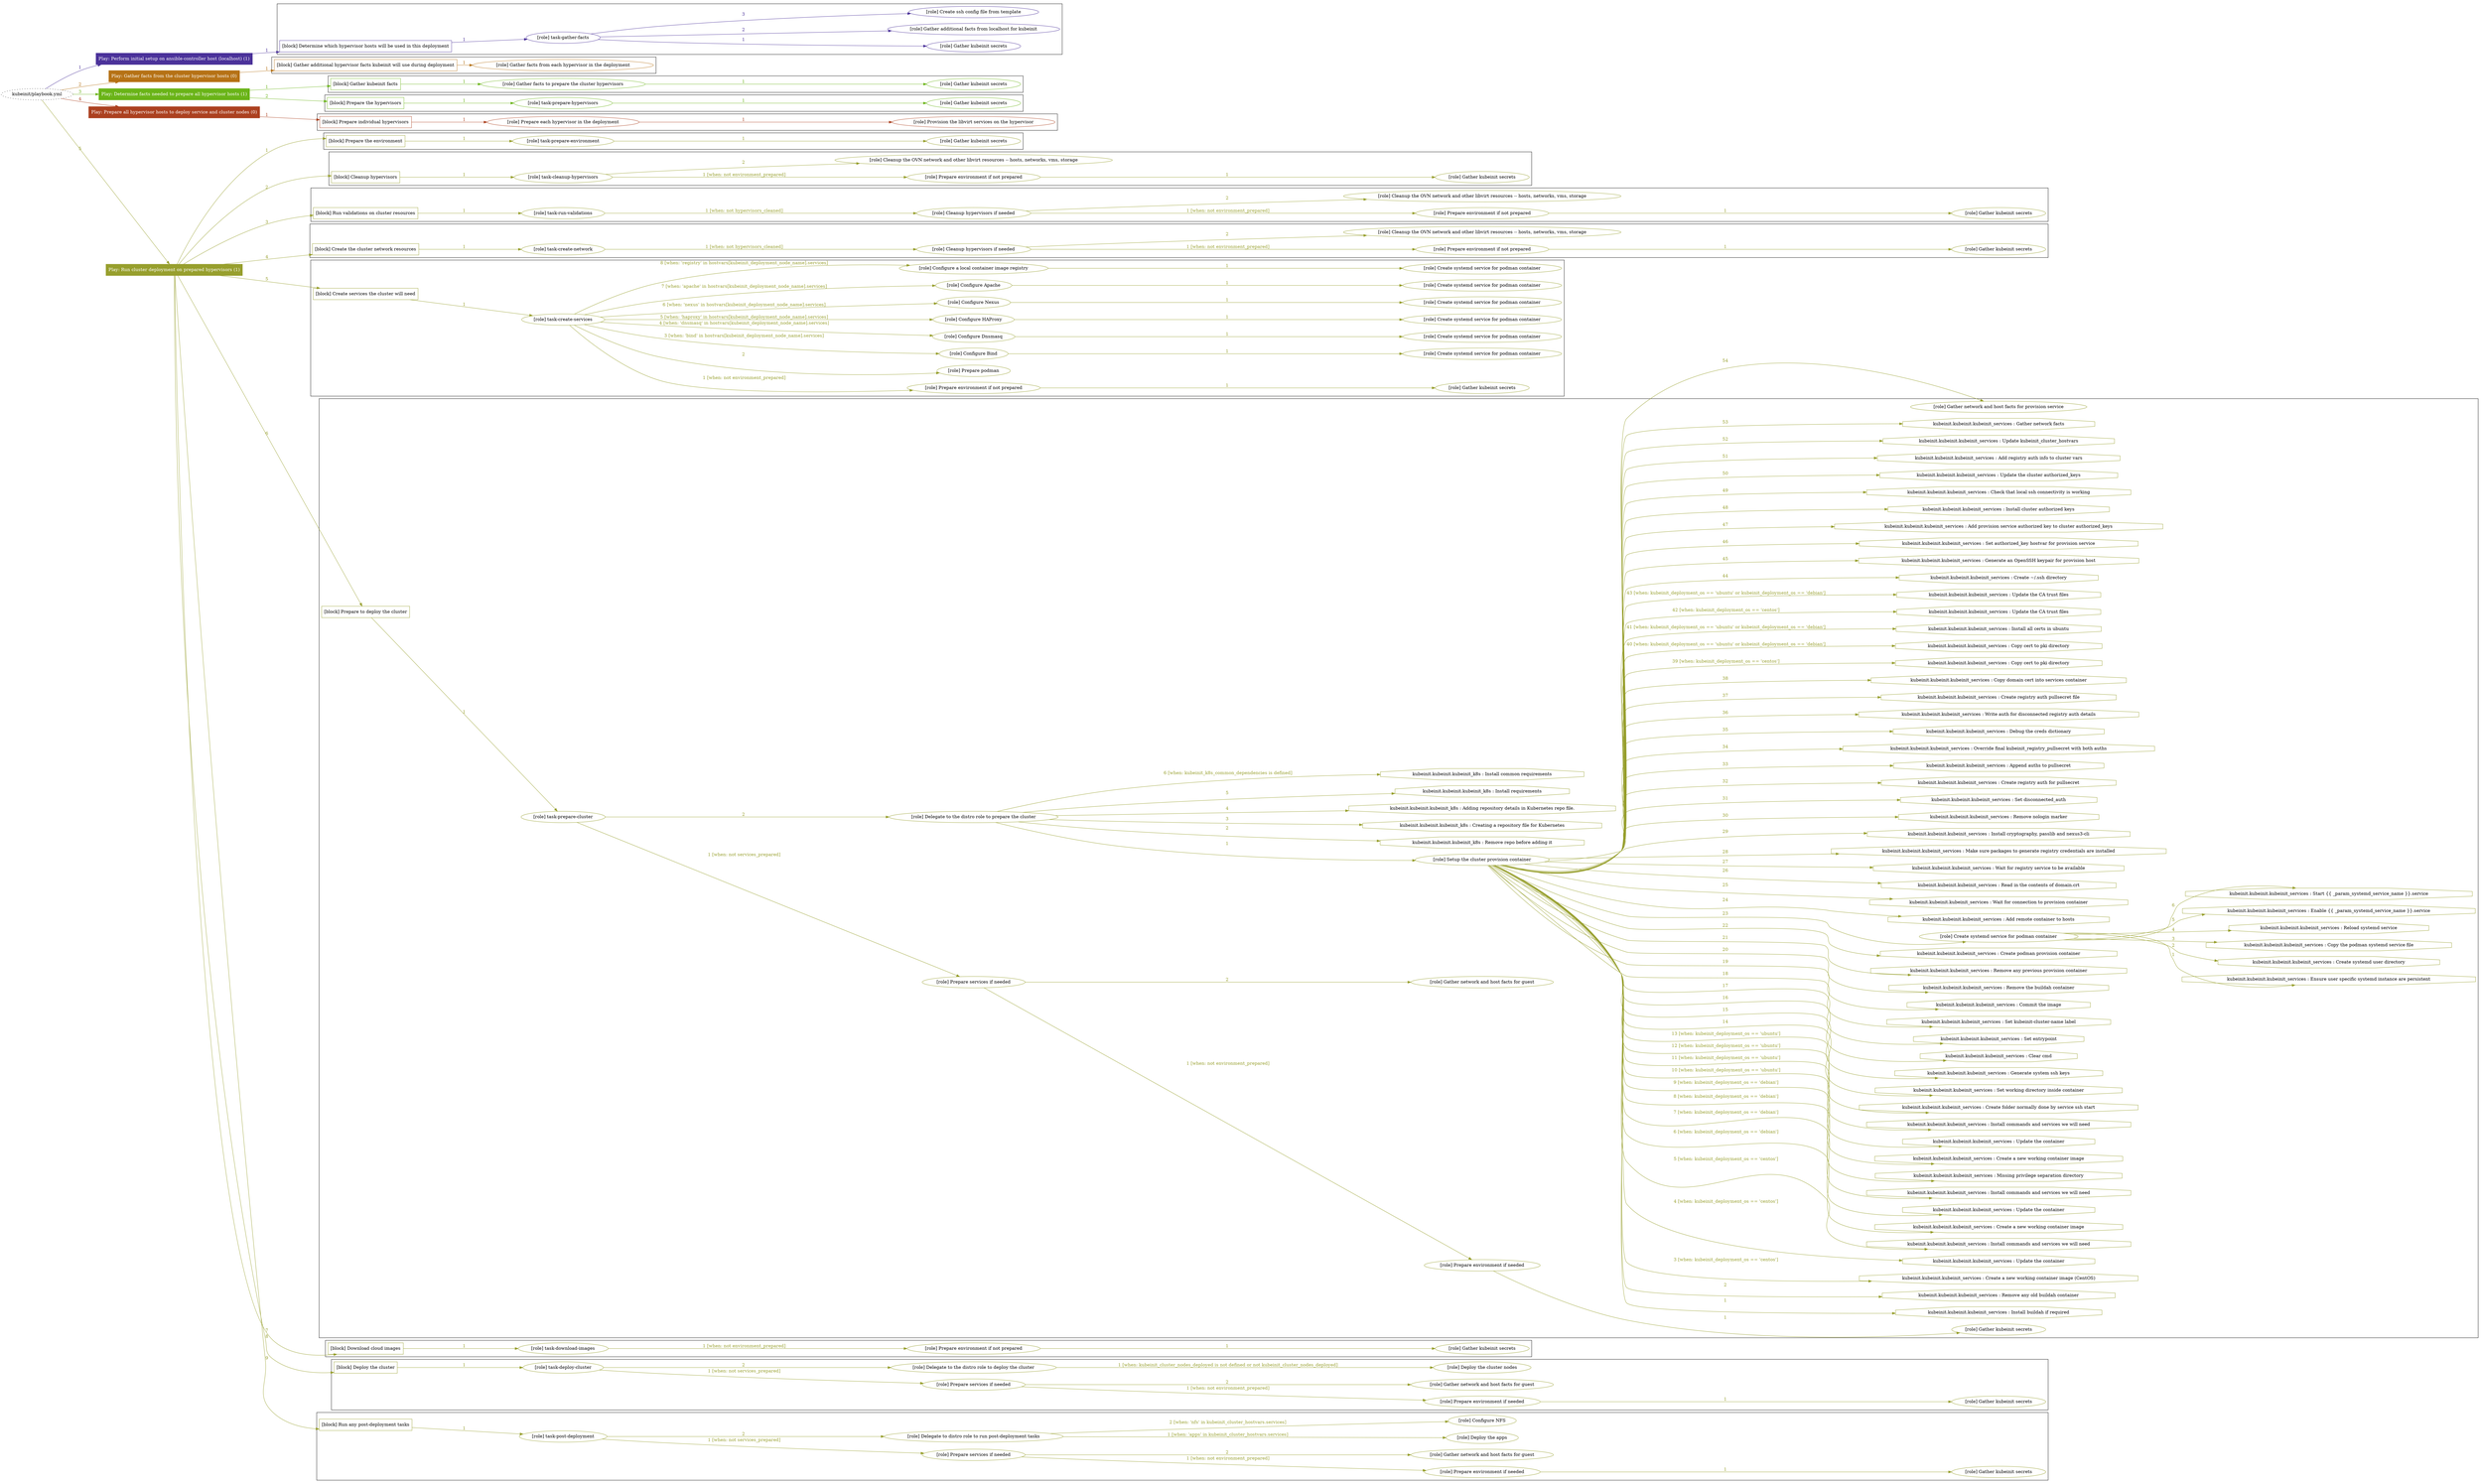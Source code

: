 digraph {
	graph [concentrate=true ordering=in rankdir=LR ratio=fill]
	edge [esep=5 sep=10]
	"kubeinit/playbook.yml" [URL="/home/runner/work/kubeinit/kubeinit/kubeinit/playbook.yml" id=playbook_12d7555c style=dotted]
	"kubeinit/playbook.yml" -> play_75ae1bf5 [label="1 " color="#4b329a" fontcolor="#4b329a" id=edge_78d19fa9 labeltooltip="1 " tooltip="1 "]
	subgraph "Play: Perform initial setup on ansible-controller host (localhost) (1)" {
		play_75ae1bf5 [label="Play: Perform initial setup on ansible-controller host (localhost) (1)" URL="/home/runner/work/kubeinit/kubeinit/kubeinit/playbook.yml" color="#4b329a" fontcolor="#ffffff" id=play_75ae1bf5 shape=box style=filled tooltip=localhost]
		play_75ae1bf5 -> block_09f41b72 [label=1 color="#4b329a" fontcolor="#4b329a" id=edge_88bdcd4b labeltooltip=1 tooltip=1]
		subgraph cluster_block_09f41b72 {
			block_09f41b72 [label="[block] Determine which hypervisor hosts will be used in this deployment" URL="/home/runner/work/kubeinit/kubeinit/kubeinit/playbook.yml" color="#4b329a" id=block_09f41b72 labeltooltip="Determine which hypervisor hosts will be used in this deployment" shape=box tooltip="Determine which hypervisor hosts will be used in this deployment"]
			block_09f41b72 -> role_278f1a3c [label="1 " color="#4b329a" fontcolor="#4b329a" id=edge_eac26f57 labeltooltip="1 " tooltip="1 "]
			subgraph "task-gather-facts" {
				role_278f1a3c [label="[role] task-gather-facts" URL="/home/runner/work/kubeinit/kubeinit/kubeinit/playbook.yml" color="#4b329a" id=role_278f1a3c tooltip="task-gather-facts"]
				role_278f1a3c -> role_44f8d1f8 [label="1 " color="#4b329a" fontcolor="#4b329a" id=edge_15acbe56 labeltooltip="1 " tooltip="1 "]
				subgraph "Gather kubeinit secrets" {
					role_44f8d1f8 [label="[role] Gather kubeinit secrets" URL="/home/runner/.ansible/collections/ansible_collections/kubeinit/kubeinit/roles/kubeinit_prepare/tasks/build_hypervisors_group.yml" color="#4b329a" id=role_44f8d1f8 tooltip="Gather kubeinit secrets"]
				}
				role_278f1a3c -> role_2ad8c437 [label="2 " color="#4b329a" fontcolor="#4b329a" id=edge_4198c8cc labeltooltip="2 " tooltip="2 "]
				subgraph "Gather additional facts from localhost for kubeinit" {
					role_2ad8c437 [label="[role] Gather additional facts from localhost for kubeinit" URL="/home/runner/.ansible/collections/ansible_collections/kubeinit/kubeinit/roles/kubeinit_prepare/tasks/build_hypervisors_group.yml" color="#4b329a" id=role_2ad8c437 tooltip="Gather additional facts from localhost for kubeinit"]
				}
				role_278f1a3c -> role_3c718412 [label="3 " color="#4b329a" fontcolor="#4b329a" id=edge_646054fe labeltooltip="3 " tooltip="3 "]
				subgraph "Create ssh config file from template" {
					role_3c718412 [label="[role] Create ssh config file from template" URL="/home/runner/.ansible/collections/ansible_collections/kubeinit/kubeinit/roles/kubeinit_prepare/tasks/build_hypervisors_group.yml" color="#4b329a" id=role_3c718412 tooltip="Create ssh config file from template"]
				}
			}
		}
	}
	"kubeinit/playbook.yml" -> play_1560a2cf [label="2 " color="#b67216" fontcolor="#b67216" id=edge_62e05f05 labeltooltip="2 " tooltip="2 "]
	subgraph "Play: Gather facts from the cluster hypervisor hosts (0)" {
		play_1560a2cf [label="Play: Gather facts from the cluster hypervisor hosts (0)" URL="/home/runner/work/kubeinit/kubeinit/kubeinit/playbook.yml" color="#b67216" fontcolor="#ffffff" id=play_1560a2cf shape=box style=filled tooltip="Play: Gather facts from the cluster hypervisor hosts (0)"]
		play_1560a2cf -> block_98ef73a5 [label=1 color="#b67216" fontcolor="#b67216" id=edge_6939dcac labeltooltip=1 tooltip=1]
		subgraph cluster_block_98ef73a5 {
			block_98ef73a5 [label="[block] Gather additional hypervisor facts kubeinit will use during deployment" URL="/home/runner/work/kubeinit/kubeinit/kubeinit/playbook.yml" color="#b67216" id=block_98ef73a5 labeltooltip="Gather additional hypervisor facts kubeinit will use during deployment" shape=box tooltip="Gather additional hypervisor facts kubeinit will use during deployment"]
			block_98ef73a5 -> role_562aedeb [label="1 " color="#b67216" fontcolor="#b67216" id=edge_0c85db8f labeltooltip="1 " tooltip="1 "]
			subgraph "Gather facts from each hypervisor in the deployment" {
				role_562aedeb [label="[role] Gather facts from each hypervisor in the deployment" URL="/home/runner/work/kubeinit/kubeinit/kubeinit/playbook.yml" color="#b67216" id=role_562aedeb tooltip="Gather facts from each hypervisor in the deployment"]
			}
		}
	}
	"kubeinit/playbook.yml" -> play_6c80c2ba [label="3 " color="#6ab418" fontcolor="#6ab418" id=edge_3ac8d6e6 labeltooltip="3 " tooltip="3 "]
	subgraph "Play: Determine facts needed to prepare all hypervisor hosts (1)" {
		play_6c80c2ba [label="Play: Determine facts needed to prepare all hypervisor hosts (1)" URL="/home/runner/work/kubeinit/kubeinit/kubeinit/playbook.yml" color="#6ab418" fontcolor="#ffffff" id=play_6c80c2ba shape=box style=filled tooltip=localhost]
		play_6c80c2ba -> block_381b762b [label=1 color="#6ab418" fontcolor="#6ab418" id=edge_99c588c2 labeltooltip=1 tooltip=1]
		subgraph cluster_block_381b762b {
			block_381b762b [label="[block] Gather kubeinit facts" URL="/home/runner/work/kubeinit/kubeinit/kubeinit/playbook.yml" color="#6ab418" id=block_381b762b labeltooltip="Gather kubeinit facts" shape=box tooltip="Gather kubeinit facts"]
			block_381b762b -> role_d07ac35c [label="1 " color="#6ab418" fontcolor="#6ab418" id=edge_b985871a labeltooltip="1 " tooltip="1 "]
			subgraph "Gather facts to prepare the cluster hypervisors" {
				role_d07ac35c [label="[role] Gather facts to prepare the cluster hypervisors" URL="/home/runner/work/kubeinit/kubeinit/kubeinit/playbook.yml" color="#6ab418" id=role_d07ac35c tooltip="Gather facts to prepare the cluster hypervisors"]
				role_d07ac35c -> role_690b2ecf [label="1 " color="#6ab418" fontcolor="#6ab418" id=edge_8555afb2 labeltooltip="1 " tooltip="1 "]
				subgraph "Gather kubeinit secrets" {
					role_690b2ecf [label="[role] Gather kubeinit secrets" URL="/home/runner/.ansible/collections/ansible_collections/kubeinit/kubeinit/roles/kubeinit_prepare/tasks/gather_kubeinit_facts.yml" color="#6ab418" id=role_690b2ecf tooltip="Gather kubeinit secrets"]
				}
			}
		}
		play_6c80c2ba -> block_fe1729bb [label=2 color="#6ab418" fontcolor="#6ab418" id=edge_e4d9d196 labeltooltip=2 tooltip=2]
		subgraph cluster_block_fe1729bb {
			block_fe1729bb [label="[block] Prepare the hypervisors" URL="/home/runner/work/kubeinit/kubeinit/kubeinit/playbook.yml" color="#6ab418" id=block_fe1729bb labeltooltip="Prepare the hypervisors" shape=box tooltip="Prepare the hypervisors"]
			block_fe1729bb -> role_26cb2d7a [label="1 " color="#6ab418" fontcolor="#6ab418" id=edge_953e98fd labeltooltip="1 " tooltip="1 "]
			subgraph "task-prepare-hypervisors" {
				role_26cb2d7a [label="[role] task-prepare-hypervisors" URL="/home/runner/work/kubeinit/kubeinit/kubeinit/playbook.yml" color="#6ab418" id=role_26cb2d7a tooltip="task-prepare-hypervisors"]
				role_26cb2d7a -> role_d8f0fb55 [label="1 " color="#6ab418" fontcolor="#6ab418" id=edge_54964f4a labeltooltip="1 " tooltip="1 "]
				subgraph "Gather kubeinit secrets" {
					role_d8f0fb55 [label="[role] Gather kubeinit secrets" URL="/home/runner/.ansible/collections/ansible_collections/kubeinit/kubeinit/roles/kubeinit_prepare/tasks/gather_kubeinit_facts.yml" color="#6ab418" id=role_d8f0fb55 tooltip="Gather kubeinit secrets"]
				}
			}
		}
	}
	"kubeinit/playbook.yml" -> play_5868ed32 [label="4 " color="#ac4120" fontcolor="#ac4120" id=edge_0930bf92 labeltooltip="4 " tooltip="4 "]
	subgraph "Play: Prepare all hypervisor hosts to deploy service and cluster nodes (0)" {
		play_5868ed32 [label="Play: Prepare all hypervisor hosts to deploy service and cluster nodes (0)" URL="/home/runner/work/kubeinit/kubeinit/kubeinit/playbook.yml" color="#ac4120" fontcolor="#ffffff" id=play_5868ed32 shape=box style=filled tooltip="Play: Prepare all hypervisor hosts to deploy service and cluster nodes (0)"]
		play_5868ed32 -> block_86418024 [label=1 color="#ac4120" fontcolor="#ac4120" id=edge_16a049ca labeltooltip=1 tooltip=1]
		subgraph cluster_block_86418024 {
			block_86418024 [label="[block] Prepare individual hypervisors" URL="/home/runner/work/kubeinit/kubeinit/kubeinit/playbook.yml" color="#ac4120" id=block_86418024 labeltooltip="Prepare individual hypervisors" shape=box tooltip="Prepare individual hypervisors"]
			block_86418024 -> role_6be4d5fc [label="1 " color="#ac4120" fontcolor="#ac4120" id=edge_ace5c650 labeltooltip="1 " tooltip="1 "]
			subgraph "Prepare each hypervisor in the deployment" {
				role_6be4d5fc [label="[role] Prepare each hypervisor in the deployment" URL="/home/runner/work/kubeinit/kubeinit/kubeinit/playbook.yml" color="#ac4120" id=role_6be4d5fc tooltip="Prepare each hypervisor in the deployment"]
				role_6be4d5fc -> role_409d7efc [label="1 " color="#ac4120" fontcolor="#ac4120" id=edge_d02f8871 labeltooltip="1 " tooltip="1 "]
				subgraph "Provision the libvirt services on the hypervisor" {
					role_409d7efc [label="[role] Provision the libvirt services on the hypervisor" URL="/home/runner/.ansible/collections/ansible_collections/kubeinit/kubeinit/roles/kubeinit_prepare/tasks/prepare_hypervisor.yml" color="#ac4120" id=role_409d7efc tooltip="Provision the libvirt services on the hypervisor"]
				}
			}
		}
	}
	"kubeinit/playbook.yml" -> play_ff0c048c [label="5 " color="#979f2d" fontcolor="#979f2d" id=edge_d2749fac labeltooltip="5 " tooltip="5 "]
	subgraph "Play: Run cluster deployment on prepared hypervisors (1)" {
		play_ff0c048c [label="Play: Run cluster deployment on prepared hypervisors (1)" URL="/home/runner/work/kubeinit/kubeinit/kubeinit/playbook.yml" color="#979f2d" fontcolor="#ffffff" id=play_ff0c048c shape=box style=filled tooltip=localhost]
		play_ff0c048c -> block_ee51ef91 [label=1 color="#979f2d" fontcolor="#979f2d" id=edge_e371a0e5 labeltooltip=1 tooltip=1]
		subgraph cluster_block_ee51ef91 {
			block_ee51ef91 [label="[block] Prepare the environment" URL="/home/runner/work/kubeinit/kubeinit/kubeinit/playbook.yml" color="#979f2d" id=block_ee51ef91 labeltooltip="Prepare the environment" shape=box tooltip="Prepare the environment"]
			block_ee51ef91 -> role_e73b029a [label="1 " color="#979f2d" fontcolor="#979f2d" id=edge_56201fab labeltooltip="1 " tooltip="1 "]
			subgraph "task-prepare-environment" {
				role_e73b029a [label="[role] task-prepare-environment" URL="/home/runner/work/kubeinit/kubeinit/kubeinit/playbook.yml" color="#979f2d" id=role_e73b029a tooltip="task-prepare-environment"]
				role_e73b029a -> role_a071f15a [label="1 " color="#979f2d" fontcolor="#979f2d" id=edge_17ef1a7e labeltooltip="1 " tooltip="1 "]
				subgraph "Gather kubeinit secrets" {
					role_a071f15a [label="[role] Gather kubeinit secrets" URL="/home/runner/.ansible/collections/ansible_collections/kubeinit/kubeinit/roles/kubeinit_prepare/tasks/gather_kubeinit_facts.yml" color="#979f2d" id=role_a071f15a tooltip="Gather kubeinit secrets"]
				}
			}
		}
		play_ff0c048c -> block_e3cb89c3 [label=2 color="#979f2d" fontcolor="#979f2d" id=edge_fe6e83e2 labeltooltip=2 tooltip=2]
		subgraph cluster_block_e3cb89c3 {
			block_e3cb89c3 [label="[block] Cleanup hypervisors" URL="/home/runner/work/kubeinit/kubeinit/kubeinit/playbook.yml" color="#979f2d" id=block_e3cb89c3 labeltooltip="Cleanup hypervisors" shape=box tooltip="Cleanup hypervisors"]
			block_e3cb89c3 -> role_e1ef6643 [label="1 " color="#979f2d" fontcolor="#979f2d" id=edge_aa89e502 labeltooltip="1 " tooltip="1 "]
			subgraph "task-cleanup-hypervisors" {
				role_e1ef6643 [label="[role] task-cleanup-hypervisors" URL="/home/runner/work/kubeinit/kubeinit/kubeinit/playbook.yml" color="#979f2d" id=role_e1ef6643 tooltip="task-cleanup-hypervisors"]
				role_e1ef6643 -> role_dca53ec3 [label="1 [when: not environment_prepared]" color="#979f2d" fontcolor="#979f2d" id=edge_8283b5ec labeltooltip="1 [when: not environment_prepared]" tooltip="1 [when: not environment_prepared]"]
				subgraph "Prepare environment if not prepared" {
					role_dca53ec3 [label="[role] Prepare environment if not prepared" URL="/home/runner/.ansible/collections/ansible_collections/kubeinit/kubeinit/roles/kubeinit_prepare/tasks/cleanup_hypervisors.yml" color="#979f2d" id=role_dca53ec3 tooltip="Prepare environment if not prepared"]
					role_dca53ec3 -> role_409fd6c5 [label="1 " color="#979f2d" fontcolor="#979f2d" id=edge_f582eeb2 labeltooltip="1 " tooltip="1 "]
					subgraph "Gather kubeinit secrets" {
						role_409fd6c5 [label="[role] Gather kubeinit secrets" URL="/home/runner/.ansible/collections/ansible_collections/kubeinit/kubeinit/roles/kubeinit_prepare/tasks/gather_kubeinit_facts.yml" color="#979f2d" id=role_409fd6c5 tooltip="Gather kubeinit secrets"]
					}
				}
				role_e1ef6643 -> role_b607de07 [label="2 " color="#979f2d" fontcolor="#979f2d" id=edge_5882e3e7 labeltooltip="2 " tooltip="2 "]
				subgraph "Cleanup the OVN network and other libvirt resources -- hosts, networks, vms, storage" {
					role_b607de07 [label="[role] Cleanup the OVN network and other libvirt resources -- hosts, networks, vms, storage" URL="/home/runner/.ansible/collections/ansible_collections/kubeinit/kubeinit/roles/kubeinit_prepare/tasks/cleanup_hypervisors.yml" color="#979f2d" id=role_b607de07 tooltip="Cleanup the OVN network and other libvirt resources -- hosts, networks, vms, storage"]
				}
			}
		}
		play_ff0c048c -> block_fe070c8a [label=3 color="#979f2d" fontcolor="#979f2d" id=edge_f2f351a6 labeltooltip=3 tooltip=3]
		subgraph cluster_block_fe070c8a {
			block_fe070c8a [label="[block] Run validations on cluster resources" URL="/home/runner/work/kubeinit/kubeinit/kubeinit/playbook.yml" color="#979f2d" id=block_fe070c8a labeltooltip="Run validations on cluster resources" shape=box tooltip="Run validations on cluster resources"]
			block_fe070c8a -> role_dbc382a0 [label="1 " color="#979f2d" fontcolor="#979f2d" id=edge_c1919506 labeltooltip="1 " tooltip="1 "]
			subgraph "task-run-validations" {
				role_dbc382a0 [label="[role] task-run-validations" URL="/home/runner/work/kubeinit/kubeinit/kubeinit/playbook.yml" color="#979f2d" id=role_dbc382a0 tooltip="task-run-validations"]
				role_dbc382a0 -> role_423f65be [label="1 [when: not hypervisors_cleaned]" color="#979f2d" fontcolor="#979f2d" id=edge_0b166981 labeltooltip="1 [when: not hypervisors_cleaned]" tooltip="1 [when: not hypervisors_cleaned]"]
				subgraph "Cleanup hypervisors if needed" {
					role_423f65be [label="[role] Cleanup hypervisors if needed" URL="/home/runner/.ansible/collections/ansible_collections/kubeinit/kubeinit/roles/kubeinit_validations/tasks/main.yml" color="#979f2d" id=role_423f65be tooltip="Cleanup hypervisors if needed"]
					role_423f65be -> role_24da1d3b [label="1 [when: not environment_prepared]" color="#979f2d" fontcolor="#979f2d" id=edge_8bccbb14 labeltooltip="1 [when: not environment_prepared]" tooltip="1 [when: not environment_prepared]"]
					subgraph "Prepare environment if not prepared" {
						role_24da1d3b [label="[role] Prepare environment if not prepared" URL="/home/runner/.ansible/collections/ansible_collections/kubeinit/kubeinit/roles/kubeinit_prepare/tasks/cleanup_hypervisors.yml" color="#979f2d" id=role_24da1d3b tooltip="Prepare environment if not prepared"]
						role_24da1d3b -> role_0073bde0 [label="1 " color="#979f2d" fontcolor="#979f2d" id=edge_e7c07ef0 labeltooltip="1 " tooltip="1 "]
						subgraph "Gather kubeinit secrets" {
							role_0073bde0 [label="[role] Gather kubeinit secrets" URL="/home/runner/.ansible/collections/ansible_collections/kubeinit/kubeinit/roles/kubeinit_prepare/tasks/gather_kubeinit_facts.yml" color="#979f2d" id=role_0073bde0 tooltip="Gather kubeinit secrets"]
						}
					}
					role_423f65be -> role_e7e41b56 [label="2 " color="#979f2d" fontcolor="#979f2d" id=edge_e7696fd8 labeltooltip="2 " tooltip="2 "]
					subgraph "Cleanup the OVN network and other libvirt resources -- hosts, networks, vms, storage" {
						role_e7e41b56 [label="[role] Cleanup the OVN network and other libvirt resources -- hosts, networks, vms, storage" URL="/home/runner/.ansible/collections/ansible_collections/kubeinit/kubeinit/roles/kubeinit_prepare/tasks/cleanup_hypervisors.yml" color="#979f2d" id=role_e7e41b56 tooltip="Cleanup the OVN network and other libvirt resources -- hosts, networks, vms, storage"]
					}
				}
			}
		}
		play_ff0c048c -> block_fa3e612b [label=4 color="#979f2d" fontcolor="#979f2d" id=edge_53e0cd6a labeltooltip=4 tooltip=4]
		subgraph cluster_block_fa3e612b {
			block_fa3e612b [label="[block] Create the cluster network resources" URL="/home/runner/work/kubeinit/kubeinit/kubeinit/playbook.yml" color="#979f2d" id=block_fa3e612b labeltooltip="Create the cluster network resources" shape=box tooltip="Create the cluster network resources"]
			block_fa3e612b -> role_3e5fceed [label="1 " color="#979f2d" fontcolor="#979f2d" id=edge_cc24c378 labeltooltip="1 " tooltip="1 "]
			subgraph "task-create-network" {
				role_3e5fceed [label="[role] task-create-network" URL="/home/runner/work/kubeinit/kubeinit/kubeinit/playbook.yml" color="#979f2d" id=role_3e5fceed tooltip="task-create-network"]
				role_3e5fceed -> role_bf9d3d61 [label="1 [when: not hypervisors_cleaned]" color="#979f2d" fontcolor="#979f2d" id=edge_0ad60960 labeltooltip="1 [when: not hypervisors_cleaned]" tooltip="1 [when: not hypervisors_cleaned]"]
				subgraph "Cleanup hypervisors if needed" {
					role_bf9d3d61 [label="[role] Cleanup hypervisors if needed" URL="/home/runner/.ansible/collections/ansible_collections/kubeinit/kubeinit/roles/kubeinit_libvirt/tasks/create_network.yml" color="#979f2d" id=role_bf9d3d61 tooltip="Cleanup hypervisors if needed"]
					role_bf9d3d61 -> role_f63bd6e7 [label="1 [when: not environment_prepared]" color="#979f2d" fontcolor="#979f2d" id=edge_6d318ee5 labeltooltip="1 [when: not environment_prepared]" tooltip="1 [when: not environment_prepared]"]
					subgraph "Prepare environment if not prepared" {
						role_f63bd6e7 [label="[role] Prepare environment if not prepared" URL="/home/runner/.ansible/collections/ansible_collections/kubeinit/kubeinit/roles/kubeinit_prepare/tasks/cleanup_hypervisors.yml" color="#979f2d" id=role_f63bd6e7 tooltip="Prepare environment if not prepared"]
						role_f63bd6e7 -> role_03221a7c [label="1 " color="#979f2d" fontcolor="#979f2d" id=edge_7847635d labeltooltip="1 " tooltip="1 "]
						subgraph "Gather kubeinit secrets" {
							role_03221a7c [label="[role] Gather kubeinit secrets" URL="/home/runner/.ansible/collections/ansible_collections/kubeinit/kubeinit/roles/kubeinit_prepare/tasks/gather_kubeinit_facts.yml" color="#979f2d" id=role_03221a7c tooltip="Gather kubeinit secrets"]
						}
					}
					role_bf9d3d61 -> role_7b0dfed2 [label="2 " color="#979f2d" fontcolor="#979f2d" id=edge_f801431c labeltooltip="2 " tooltip="2 "]
					subgraph "Cleanup the OVN network and other libvirt resources -- hosts, networks, vms, storage" {
						role_7b0dfed2 [label="[role] Cleanup the OVN network and other libvirt resources -- hosts, networks, vms, storage" URL="/home/runner/.ansible/collections/ansible_collections/kubeinit/kubeinit/roles/kubeinit_prepare/tasks/cleanup_hypervisors.yml" color="#979f2d" id=role_7b0dfed2 tooltip="Cleanup the OVN network and other libvirt resources -- hosts, networks, vms, storage"]
					}
				}
			}
		}
		play_ff0c048c -> block_360c5f9b [label=5 color="#979f2d" fontcolor="#979f2d" id=edge_5c60edcb labeltooltip=5 tooltip=5]
		subgraph cluster_block_360c5f9b {
			block_360c5f9b [label="[block] Create services the cluster will need" URL="/home/runner/work/kubeinit/kubeinit/kubeinit/playbook.yml" color="#979f2d" id=block_360c5f9b labeltooltip="Create services the cluster will need" shape=box tooltip="Create services the cluster will need"]
			block_360c5f9b -> role_f663a392 [label="1 " color="#979f2d" fontcolor="#979f2d" id=edge_673af836 labeltooltip="1 " tooltip="1 "]
			subgraph "task-create-services" {
				role_f663a392 [label="[role] task-create-services" URL="/home/runner/work/kubeinit/kubeinit/kubeinit/playbook.yml" color="#979f2d" id=role_f663a392 tooltip="task-create-services"]
				role_f663a392 -> role_a11e9079 [label="1 [when: not environment_prepared]" color="#979f2d" fontcolor="#979f2d" id=edge_6bf114d7 labeltooltip="1 [when: not environment_prepared]" tooltip="1 [when: not environment_prepared]"]
				subgraph "Prepare environment if not prepared" {
					role_a11e9079 [label="[role] Prepare environment if not prepared" URL="/home/runner/.ansible/collections/ansible_collections/kubeinit/kubeinit/roles/kubeinit_services/tasks/main.yml" color="#979f2d" id=role_a11e9079 tooltip="Prepare environment if not prepared"]
					role_a11e9079 -> role_b7d5dca5 [label="1 " color="#979f2d" fontcolor="#979f2d" id=edge_6157f6ff labeltooltip="1 " tooltip="1 "]
					subgraph "Gather kubeinit secrets" {
						role_b7d5dca5 [label="[role] Gather kubeinit secrets" URL="/home/runner/.ansible/collections/ansible_collections/kubeinit/kubeinit/roles/kubeinit_prepare/tasks/gather_kubeinit_facts.yml" color="#979f2d" id=role_b7d5dca5 tooltip="Gather kubeinit secrets"]
					}
				}
				role_f663a392 -> role_ad4a891e [label="2 " color="#979f2d" fontcolor="#979f2d" id=edge_57cd0529 labeltooltip="2 " tooltip="2 "]
				subgraph "Prepare podman" {
					role_ad4a891e [label="[role] Prepare podman" URL="/home/runner/.ansible/collections/ansible_collections/kubeinit/kubeinit/roles/kubeinit_services/tasks/00_create_service_pod.yml" color="#979f2d" id=role_ad4a891e tooltip="Prepare podman"]
				}
				role_f663a392 -> role_f146ee42 [label="3 [when: 'bind' in hostvars[kubeinit_deployment_node_name].services]" color="#979f2d" fontcolor="#979f2d" id=edge_91378a3f labeltooltip="3 [when: 'bind' in hostvars[kubeinit_deployment_node_name].services]" tooltip="3 [when: 'bind' in hostvars[kubeinit_deployment_node_name].services]"]
				subgraph "Configure Bind" {
					role_f146ee42 [label="[role] Configure Bind" URL="/home/runner/.ansible/collections/ansible_collections/kubeinit/kubeinit/roles/kubeinit_services/tasks/start_services_containers.yml" color="#979f2d" id=role_f146ee42 tooltip="Configure Bind"]
					role_f146ee42 -> role_c11cd7f8 [label="1 " color="#979f2d" fontcolor="#979f2d" id=edge_8adf1212 labeltooltip="1 " tooltip="1 "]
					subgraph "Create systemd service for podman container" {
						role_c11cd7f8 [label="[role] Create systemd service for podman container" URL="/home/runner/.ansible/collections/ansible_collections/kubeinit/kubeinit/roles/kubeinit_bind/tasks/main.yml" color="#979f2d" id=role_c11cd7f8 tooltip="Create systemd service for podman container"]
					}
				}
				role_f663a392 -> role_c329f533 [label="4 [when: 'dnsmasq' in hostvars[kubeinit_deployment_node_name].services]" color="#979f2d" fontcolor="#979f2d" id=edge_44d8e12a labeltooltip="4 [when: 'dnsmasq' in hostvars[kubeinit_deployment_node_name].services]" tooltip="4 [when: 'dnsmasq' in hostvars[kubeinit_deployment_node_name].services]"]
				subgraph "Configure Dnsmasq" {
					role_c329f533 [label="[role] Configure Dnsmasq" URL="/home/runner/.ansible/collections/ansible_collections/kubeinit/kubeinit/roles/kubeinit_services/tasks/start_services_containers.yml" color="#979f2d" id=role_c329f533 tooltip="Configure Dnsmasq"]
					role_c329f533 -> role_81b2aa36 [label="1 " color="#979f2d" fontcolor="#979f2d" id=edge_c0ccbc22 labeltooltip="1 " tooltip="1 "]
					subgraph "Create systemd service for podman container" {
						role_81b2aa36 [label="[role] Create systemd service for podman container" URL="/home/runner/.ansible/collections/ansible_collections/kubeinit/kubeinit/roles/kubeinit_dnsmasq/tasks/main.yml" color="#979f2d" id=role_81b2aa36 tooltip="Create systemd service for podman container"]
					}
				}
				role_f663a392 -> role_393f9817 [label="5 [when: 'haproxy' in hostvars[kubeinit_deployment_node_name].services]" color="#979f2d" fontcolor="#979f2d" id=edge_ef8a5c29 labeltooltip="5 [when: 'haproxy' in hostvars[kubeinit_deployment_node_name].services]" tooltip="5 [when: 'haproxy' in hostvars[kubeinit_deployment_node_name].services]"]
				subgraph "Configure HAProxy" {
					role_393f9817 [label="[role] Configure HAProxy" URL="/home/runner/.ansible/collections/ansible_collections/kubeinit/kubeinit/roles/kubeinit_services/tasks/start_services_containers.yml" color="#979f2d" id=role_393f9817 tooltip="Configure HAProxy"]
					role_393f9817 -> role_d2fa8cbf [label="1 " color="#979f2d" fontcolor="#979f2d" id=edge_7fcca311 labeltooltip="1 " tooltip="1 "]
					subgraph "Create systemd service for podman container" {
						role_d2fa8cbf [label="[role] Create systemd service for podman container" URL="/home/runner/.ansible/collections/ansible_collections/kubeinit/kubeinit/roles/kubeinit_haproxy/tasks/main.yml" color="#979f2d" id=role_d2fa8cbf tooltip="Create systemd service for podman container"]
					}
				}
				role_f663a392 -> role_37b8c322 [label="6 [when: 'nexus' in hostvars[kubeinit_deployment_node_name].services]" color="#979f2d" fontcolor="#979f2d" id=edge_dad42ee5 labeltooltip="6 [when: 'nexus' in hostvars[kubeinit_deployment_node_name].services]" tooltip="6 [when: 'nexus' in hostvars[kubeinit_deployment_node_name].services]"]
				subgraph "Configure Nexus" {
					role_37b8c322 [label="[role] Configure Nexus" URL="/home/runner/.ansible/collections/ansible_collections/kubeinit/kubeinit/roles/kubeinit_services/tasks/start_services_containers.yml" color="#979f2d" id=role_37b8c322 tooltip="Configure Nexus"]
					role_37b8c322 -> role_6cbc3476 [label="1 " color="#979f2d" fontcolor="#979f2d" id=edge_b0288b68 labeltooltip="1 " tooltip="1 "]
					subgraph "Create systemd service for podman container" {
						role_6cbc3476 [label="[role] Create systemd service for podman container" URL="/home/runner/.ansible/collections/ansible_collections/kubeinit/kubeinit/roles/kubeinit_nexus/tasks/main.yml" color="#979f2d" id=role_6cbc3476 tooltip="Create systemd service for podman container"]
					}
				}
				role_f663a392 -> role_680c8e96 [label="7 [when: 'apache' in hostvars[kubeinit_deployment_node_name].services]" color="#979f2d" fontcolor="#979f2d" id=edge_f6c6bb18 labeltooltip="7 [when: 'apache' in hostvars[kubeinit_deployment_node_name].services]" tooltip="7 [when: 'apache' in hostvars[kubeinit_deployment_node_name].services]"]
				subgraph "Configure Apache" {
					role_680c8e96 [label="[role] Configure Apache" URL="/home/runner/.ansible/collections/ansible_collections/kubeinit/kubeinit/roles/kubeinit_services/tasks/start_services_containers.yml" color="#979f2d" id=role_680c8e96 tooltip="Configure Apache"]
					role_680c8e96 -> role_29279099 [label="1 " color="#979f2d" fontcolor="#979f2d" id=edge_2dedae8b labeltooltip="1 " tooltip="1 "]
					subgraph "Create systemd service for podman container" {
						role_29279099 [label="[role] Create systemd service for podman container" URL="/home/runner/.ansible/collections/ansible_collections/kubeinit/kubeinit/roles/kubeinit_apache/tasks/main.yml" color="#979f2d" id=role_29279099 tooltip="Create systemd service for podman container"]
					}
				}
				role_f663a392 -> role_019b2d2c [label="8 [when: 'registry' in hostvars[kubeinit_deployment_node_name].services]" color="#979f2d" fontcolor="#979f2d" id=edge_5413a88d labeltooltip="8 [when: 'registry' in hostvars[kubeinit_deployment_node_name].services]" tooltip="8 [when: 'registry' in hostvars[kubeinit_deployment_node_name].services]"]
				subgraph "Configure a local container image registry" {
					role_019b2d2c [label="[role] Configure a local container image registry" URL="/home/runner/.ansible/collections/ansible_collections/kubeinit/kubeinit/roles/kubeinit_services/tasks/start_services_containers.yml" color="#979f2d" id=role_019b2d2c tooltip="Configure a local container image registry"]
					role_019b2d2c -> role_b36e0f03 [label="1 " color="#979f2d" fontcolor="#979f2d" id=edge_5be5af01 labeltooltip="1 " tooltip="1 "]
					subgraph "Create systemd service for podman container" {
						role_b36e0f03 [label="[role] Create systemd service for podman container" URL="/home/runner/.ansible/collections/ansible_collections/kubeinit/kubeinit/roles/kubeinit_registry/tasks/main.yml" color="#979f2d" id=role_b36e0f03 tooltip="Create systemd service for podman container"]
					}
				}
			}
		}
		play_ff0c048c -> block_d9820551 [label=6 color="#979f2d" fontcolor="#979f2d" id=edge_3990877e labeltooltip=6 tooltip=6]
		subgraph cluster_block_d9820551 {
			block_d9820551 [label="[block] Prepare to deploy the cluster" URL="/home/runner/work/kubeinit/kubeinit/kubeinit/playbook.yml" color="#979f2d" id=block_d9820551 labeltooltip="Prepare to deploy the cluster" shape=box tooltip="Prepare to deploy the cluster"]
			block_d9820551 -> role_d1315944 [label="1 " color="#979f2d" fontcolor="#979f2d" id=edge_3fd62462 labeltooltip="1 " tooltip="1 "]
			subgraph "task-prepare-cluster" {
				role_d1315944 [label="[role] task-prepare-cluster" URL="/home/runner/work/kubeinit/kubeinit/kubeinit/playbook.yml" color="#979f2d" id=role_d1315944 tooltip="task-prepare-cluster"]
				role_d1315944 -> role_ce751731 [label="1 [when: not services_prepared]" color="#979f2d" fontcolor="#979f2d" id=edge_15a24107 labeltooltip="1 [when: not services_prepared]" tooltip="1 [when: not services_prepared]"]
				subgraph "Prepare services if needed" {
					role_ce751731 [label="[role] Prepare services if needed" URL="/home/runner/.ansible/collections/ansible_collections/kubeinit/kubeinit/roles/kubeinit_prepare/tasks/prepare_cluster.yml" color="#979f2d" id=role_ce751731 tooltip="Prepare services if needed"]
					role_ce751731 -> role_af1ac289 [label="1 [when: not environment_prepared]" color="#979f2d" fontcolor="#979f2d" id=edge_7c40cf1a labeltooltip="1 [when: not environment_prepared]" tooltip="1 [when: not environment_prepared]"]
					subgraph "Prepare environment if needed" {
						role_af1ac289 [label="[role] Prepare environment if needed" URL="/home/runner/.ansible/collections/ansible_collections/kubeinit/kubeinit/roles/kubeinit_services/tasks/prepare_services.yml" color="#979f2d" id=role_af1ac289 tooltip="Prepare environment if needed"]
						role_af1ac289 -> role_90d8886f [label="1 " color="#979f2d" fontcolor="#979f2d" id=edge_27bd437a labeltooltip="1 " tooltip="1 "]
						subgraph "Gather kubeinit secrets" {
							role_90d8886f [label="[role] Gather kubeinit secrets" URL="/home/runner/.ansible/collections/ansible_collections/kubeinit/kubeinit/roles/kubeinit_prepare/tasks/gather_kubeinit_facts.yml" color="#979f2d" id=role_90d8886f tooltip="Gather kubeinit secrets"]
						}
					}
					role_ce751731 -> role_c5cc4060 [label="2 " color="#979f2d" fontcolor="#979f2d" id=edge_ee0b92f9 labeltooltip="2 " tooltip="2 "]
					subgraph "Gather network and host facts for guest" {
						role_c5cc4060 [label="[role] Gather network and host facts for guest" URL="/home/runner/.ansible/collections/ansible_collections/kubeinit/kubeinit/roles/kubeinit_services/tasks/prepare_services.yml" color="#979f2d" id=role_c5cc4060 tooltip="Gather network and host facts for guest"]
					}
				}
				role_d1315944 -> role_d447b4be [label="2 " color="#979f2d" fontcolor="#979f2d" id=edge_0c56654d labeltooltip="2 " tooltip="2 "]
				subgraph "Delegate to the distro role to prepare the cluster" {
					role_d447b4be [label="[role] Delegate to the distro role to prepare the cluster" URL="/home/runner/.ansible/collections/ansible_collections/kubeinit/kubeinit/roles/kubeinit_prepare/tasks/prepare_cluster.yml" color="#979f2d" id=role_d447b4be tooltip="Delegate to the distro role to prepare the cluster"]
					role_d447b4be -> role_346a277f [label="1 " color="#979f2d" fontcolor="#979f2d" id=edge_2030d191 labeltooltip="1 " tooltip="1 "]
					subgraph "Setup the cluster provision container" {
						role_346a277f [label="[role] Setup the cluster provision container" URL="/home/runner/.ansible/collections/ansible_collections/kubeinit/kubeinit/roles/kubeinit_k8s/tasks/prepare_cluster.yml" color="#979f2d" id=role_346a277f tooltip="Setup the cluster provision container"]
						task_f55d77a6 [label="kubeinit.kubeinit.kubeinit_services : Install buildah if required" URL="/home/runner/.ansible/collections/ansible_collections/kubeinit/kubeinit/roles/kubeinit_services/tasks/create_provision_container.yml" color="#979f2d" id=task_f55d77a6 shape=octagon tooltip="kubeinit.kubeinit.kubeinit_services : Install buildah if required"]
						role_346a277f -> task_f55d77a6 [label="1 " color="#979f2d" fontcolor="#979f2d" id=edge_6bd77da5 labeltooltip="1 " tooltip="1 "]
						task_e3109666 [label="kubeinit.kubeinit.kubeinit_services : Remove any old buildah container" URL="/home/runner/.ansible/collections/ansible_collections/kubeinit/kubeinit/roles/kubeinit_services/tasks/create_provision_container.yml" color="#979f2d" id=task_e3109666 shape=octagon tooltip="kubeinit.kubeinit.kubeinit_services : Remove any old buildah container"]
						role_346a277f -> task_e3109666 [label="2 " color="#979f2d" fontcolor="#979f2d" id=edge_cb8b02f8 labeltooltip="2 " tooltip="2 "]
						task_255aed7b [label="kubeinit.kubeinit.kubeinit_services : Create a new working container image (CentOS)" URL="/home/runner/.ansible/collections/ansible_collections/kubeinit/kubeinit/roles/kubeinit_services/tasks/create_provision_container.yml" color="#979f2d" id=task_255aed7b shape=octagon tooltip="kubeinit.kubeinit.kubeinit_services : Create a new working container image (CentOS)"]
						role_346a277f -> task_255aed7b [label="3 [when: kubeinit_deployment_os == 'centos']" color="#979f2d" fontcolor="#979f2d" id=edge_24941041 labeltooltip="3 [when: kubeinit_deployment_os == 'centos']" tooltip="3 [when: kubeinit_deployment_os == 'centos']"]
						task_423bf666 [label="kubeinit.kubeinit.kubeinit_services : Update the container" URL="/home/runner/.ansible/collections/ansible_collections/kubeinit/kubeinit/roles/kubeinit_services/tasks/create_provision_container.yml" color="#979f2d" id=task_423bf666 shape=octagon tooltip="kubeinit.kubeinit.kubeinit_services : Update the container"]
						role_346a277f -> task_423bf666 [label="4 [when: kubeinit_deployment_os == 'centos']" color="#979f2d" fontcolor="#979f2d" id=edge_00b49494 labeltooltip="4 [when: kubeinit_deployment_os == 'centos']" tooltip="4 [when: kubeinit_deployment_os == 'centos']"]
						task_41dc6c43 [label="kubeinit.kubeinit.kubeinit_services : Install commands and services we will need" URL="/home/runner/.ansible/collections/ansible_collections/kubeinit/kubeinit/roles/kubeinit_services/tasks/create_provision_container.yml" color="#979f2d" id=task_41dc6c43 shape=octagon tooltip="kubeinit.kubeinit.kubeinit_services : Install commands and services we will need"]
						role_346a277f -> task_41dc6c43 [label="5 [when: kubeinit_deployment_os == 'centos']" color="#979f2d" fontcolor="#979f2d" id=edge_f4945413 labeltooltip="5 [when: kubeinit_deployment_os == 'centos']" tooltip="5 [when: kubeinit_deployment_os == 'centos']"]
						task_9def11b1 [label="kubeinit.kubeinit.kubeinit_services : Create a new working container image" URL="/home/runner/.ansible/collections/ansible_collections/kubeinit/kubeinit/roles/kubeinit_services/tasks/create_provision_container.yml" color="#979f2d" id=task_9def11b1 shape=octagon tooltip="kubeinit.kubeinit.kubeinit_services : Create a new working container image"]
						role_346a277f -> task_9def11b1 [label="6 [when: kubeinit_deployment_os == 'debian']" color="#979f2d" fontcolor="#979f2d" id=edge_80e0c051 labeltooltip="6 [when: kubeinit_deployment_os == 'debian']" tooltip="6 [when: kubeinit_deployment_os == 'debian']"]
						task_45c54449 [label="kubeinit.kubeinit.kubeinit_services : Update the container" URL="/home/runner/.ansible/collections/ansible_collections/kubeinit/kubeinit/roles/kubeinit_services/tasks/create_provision_container.yml" color="#979f2d" id=task_45c54449 shape=octagon tooltip="kubeinit.kubeinit.kubeinit_services : Update the container"]
						role_346a277f -> task_45c54449 [label="7 [when: kubeinit_deployment_os == 'debian']" color="#979f2d" fontcolor="#979f2d" id=edge_b50088d8 labeltooltip="7 [when: kubeinit_deployment_os == 'debian']" tooltip="7 [when: kubeinit_deployment_os == 'debian']"]
						task_ea7dbe1f [label="kubeinit.kubeinit.kubeinit_services : Install commands and services we will need" URL="/home/runner/.ansible/collections/ansible_collections/kubeinit/kubeinit/roles/kubeinit_services/tasks/create_provision_container.yml" color="#979f2d" id=task_ea7dbe1f shape=octagon tooltip="kubeinit.kubeinit.kubeinit_services : Install commands and services we will need"]
						role_346a277f -> task_ea7dbe1f [label="8 [when: kubeinit_deployment_os == 'debian']" color="#979f2d" fontcolor="#979f2d" id=edge_a5253e3e labeltooltip="8 [when: kubeinit_deployment_os == 'debian']" tooltip="8 [when: kubeinit_deployment_os == 'debian']"]
						task_54b0ee9f [label="kubeinit.kubeinit.kubeinit_services : Missing privilege separation directory" URL="/home/runner/.ansible/collections/ansible_collections/kubeinit/kubeinit/roles/kubeinit_services/tasks/create_provision_container.yml" color="#979f2d" id=task_54b0ee9f shape=octagon tooltip="kubeinit.kubeinit.kubeinit_services : Missing privilege separation directory"]
						role_346a277f -> task_54b0ee9f [label="9 [when: kubeinit_deployment_os == 'debian']" color="#979f2d" fontcolor="#979f2d" id=edge_47dd9d3d labeltooltip="9 [when: kubeinit_deployment_os == 'debian']" tooltip="9 [when: kubeinit_deployment_os == 'debian']"]
						task_43950979 [label="kubeinit.kubeinit.kubeinit_services : Create a new working container image" URL="/home/runner/.ansible/collections/ansible_collections/kubeinit/kubeinit/roles/kubeinit_services/tasks/create_provision_container.yml" color="#979f2d" id=task_43950979 shape=octagon tooltip="kubeinit.kubeinit.kubeinit_services : Create a new working container image"]
						role_346a277f -> task_43950979 [label="10 [when: kubeinit_deployment_os == 'ubuntu']" color="#979f2d" fontcolor="#979f2d" id=edge_30c18dc8 labeltooltip="10 [when: kubeinit_deployment_os == 'ubuntu']" tooltip="10 [when: kubeinit_deployment_os == 'ubuntu']"]
						task_4bcf36e2 [label="kubeinit.kubeinit.kubeinit_services : Update the container" URL="/home/runner/.ansible/collections/ansible_collections/kubeinit/kubeinit/roles/kubeinit_services/tasks/create_provision_container.yml" color="#979f2d" id=task_4bcf36e2 shape=octagon tooltip="kubeinit.kubeinit.kubeinit_services : Update the container"]
						role_346a277f -> task_4bcf36e2 [label="11 [when: kubeinit_deployment_os == 'ubuntu']" color="#979f2d" fontcolor="#979f2d" id=edge_56f9b1bd labeltooltip="11 [when: kubeinit_deployment_os == 'ubuntu']" tooltip="11 [when: kubeinit_deployment_os == 'ubuntu']"]
						task_38e4790e [label="kubeinit.kubeinit.kubeinit_services : Install commands and services we will need" URL="/home/runner/.ansible/collections/ansible_collections/kubeinit/kubeinit/roles/kubeinit_services/tasks/create_provision_container.yml" color="#979f2d" id=task_38e4790e shape=octagon tooltip="kubeinit.kubeinit.kubeinit_services : Install commands and services we will need"]
						role_346a277f -> task_38e4790e [label="12 [when: kubeinit_deployment_os == 'ubuntu']" color="#979f2d" fontcolor="#979f2d" id=edge_0b573f43 labeltooltip="12 [when: kubeinit_deployment_os == 'ubuntu']" tooltip="12 [when: kubeinit_deployment_os == 'ubuntu']"]
						task_213bfe04 [label="kubeinit.kubeinit.kubeinit_services : Create folder normally done by service ssh start" URL="/home/runner/.ansible/collections/ansible_collections/kubeinit/kubeinit/roles/kubeinit_services/tasks/create_provision_container.yml" color="#979f2d" id=task_213bfe04 shape=octagon tooltip="kubeinit.kubeinit.kubeinit_services : Create folder normally done by service ssh start"]
						role_346a277f -> task_213bfe04 [label="13 [when: kubeinit_deployment_os == 'ubuntu']" color="#979f2d" fontcolor="#979f2d" id=edge_fee381e7 labeltooltip="13 [when: kubeinit_deployment_os == 'ubuntu']" tooltip="13 [when: kubeinit_deployment_os == 'ubuntu']"]
						task_4c86e16e [label="kubeinit.kubeinit.kubeinit_services : Set working directory inside container" URL="/home/runner/.ansible/collections/ansible_collections/kubeinit/kubeinit/roles/kubeinit_services/tasks/create_provision_container.yml" color="#979f2d" id=task_4c86e16e shape=octagon tooltip="kubeinit.kubeinit.kubeinit_services : Set working directory inside container"]
						role_346a277f -> task_4c86e16e [label="14 " color="#979f2d" fontcolor="#979f2d" id=edge_22ad346e labeltooltip="14 " tooltip="14 "]
						task_6e02abc4 [label="kubeinit.kubeinit.kubeinit_services : Generate system ssh keys" URL="/home/runner/.ansible/collections/ansible_collections/kubeinit/kubeinit/roles/kubeinit_services/tasks/create_provision_container.yml" color="#979f2d" id=task_6e02abc4 shape=octagon tooltip="kubeinit.kubeinit.kubeinit_services : Generate system ssh keys"]
						role_346a277f -> task_6e02abc4 [label="15 " color="#979f2d" fontcolor="#979f2d" id=edge_7ec58d71 labeltooltip="15 " tooltip="15 "]
						task_cd95b8f4 [label="kubeinit.kubeinit.kubeinit_services : Clear cmd" URL="/home/runner/.ansible/collections/ansible_collections/kubeinit/kubeinit/roles/kubeinit_services/tasks/create_provision_container.yml" color="#979f2d" id=task_cd95b8f4 shape=octagon tooltip="kubeinit.kubeinit.kubeinit_services : Clear cmd"]
						role_346a277f -> task_cd95b8f4 [label="16 " color="#979f2d" fontcolor="#979f2d" id=edge_855529ee labeltooltip="16 " tooltip="16 "]
						task_b497df53 [label="kubeinit.kubeinit.kubeinit_services : Set entrypoint" URL="/home/runner/.ansible/collections/ansible_collections/kubeinit/kubeinit/roles/kubeinit_services/tasks/create_provision_container.yml" color="#979f2d" id=task_b497df53 shape=octagon tooltip="kubeinit.kubeinit.kubeinit_services : Set entrypoint"]
						role_346a277f -> task_b497df53 [label="17 " color="#979f2d" fontcolor="#979f2d" id=edge_622f8789 labeltooltip="17 " tooltip="17 "]
						task_327e5c23 [label="kubeinit.kubeinit.kubeinit_services : Set kubeinit-cluster-name label" URL="/home/runner/.ansible/collections/ansible_collections/kubeinit/kubeinit/roles/kubeinit_services/tasks/create_provision_container.yml" color="#979f2d" id=task_327e5c23 shape=octagon tooltip="kubeinit.kubeinit.kubeinit_services : Set kubeinit-cluster-name label"]
						role_346a277f -> task_327e5c23 [label="18 " color="#979f2d" fontcolor="#979f2d" id=edge_17944aed labeltooltip="18 " tooltip="18 "]
						task_c1a606dd [label="kubeinit.kubeinit.kubeinit_services : Commit the image" URL="/home/runner/.ansible/collections/ansible_collections/kubeinit/kubeinit/roles/kubeinit_services/tasks/create_provision_container.yml" color="#979f2d" id=task_c1a606dd shape=octagon tooltip="kubeinit.kubeinit.kubeinit_services : Commit the image"]
						role_346a277f -> task_c1a606dd [label="19 " color="#979f2d" fontcolor="#979f2d" id=edge_144f2ff9 labeltooltip="19 " tooltip="19 "]
						task_12d6cce3 [label="kubeinit.kubeinit.kubeinit_services : Remove the buildah container" URL="/home/runner/.ansible/collections/ansible_collections/kubeinit/kubeinit/roles/kubeinit_services/tasks/create_provision_container.yml" color="#979f2d" id=task_12d6cce3 shape=octagon tooltip="kubeinit.kubeinit.kubeinit_services : Remove the buildah container"]
						role_346a277f -> task_12d6cce3 [label="20 " color="#979f2d" fontcolor="#979f2d" id=edge_318e10e3 labeltooltip="20 " tooltip="20 "]
						task_84697080 [label="kubeinit.kubeinit.kubeinit_services : Remove any previous provision container" URL="/home/runner/.ansible/collections/ansible_collections/kubeinit/kubeinit/roles/kubeinit_services/tasks/create_provision_container.yml" color="#979f2d" id=task_84697080 shape=octagon tooltip="kubeinit.kubeinit.kubeinit_services : Remove any previous provision container"]
						role_346a277f -> task_84697080 [label="21 " color="#979f2d" fontcolor="#979f2d" id=edge_6943902a labeltooltip="21 " tooltip="21 "]
						task_65208cdf [label="kubeinit.kubeinit.kubeinit_services : Create podman provision container" URL="/home/runner/.ansible/collections/ansible_collections/kubeinit/kubeinit/roles/kubeinit_services/tasks/create_provision_container.yml" color="#979f2d" id=task_65208cdf shape=octagon tooltip="kubeinit.kubeinit.kubeinit_services : Create podman provision container"]
						role_346a277f -> task_65208cdf [label="22 " color="#979f2d" fontcolor="#979f2d" id=edge_24117d0a labeltooltip="22 " tooltip="22 "]
						role_346a277f -> role_9eb21be7 [label="23 " color="#979f2d" fontcolor="#979f2d" id=edge_5056f7e1 labeltooltip="23 " tooltip="23 "]
						subgraph "Create systemd service for podman container" {
							role_9eb21be7 [label="[role] Create systemd service for podman container" URL="/home/runner/.ansible/collections/ansible_collections/kubeinit/kubeinit/roles/kubeinit_services/tasks/create_provision_container.yml" color="#979f2d" id=role_9eb21be7 tooltip="Create systemd service for podman container"]
							task_5fb06c65 [label="kubeinit.kubeinit.kubeinit_services : Ensure user specific systemd instance are persistent" URL="/home/runner/.ansible/collections/ansible_collections/kubeinit/kubeinit/roles/kubeinit_services/tasks/create_managed_service.yml" color="#979f2d" id=task_5fb06c65 shape=octagon tooltip="kubeinit.kubeinit.kubeinit_services : Ensure user specific systemd instance are persistent"]
							role_9eb21be7 -> task_5fb06c65 [label="1 " color="#979f2d" fontcolor="#979f2d" id=edge_627ed640 labeltooltip="1 " tooltip="1 "]
							task_64af4dbb [label="kubeinit.kubeinit.kubeinit_services : Create systemd user directory" URL="/home/runner/.ansible/collections/ansible_collections/kubeinit/kubeinit/roles/kubeinit_services/tasks/create_managed_service.yml" color="#979f2d" id=task_64af4dbb shape=octagon tooltip="kubeinit.kubeinit.kubeinit_services : Create systemd user directory"]
							role_9eb21be7 -> task_64af4dbb [label="2 " color="#979f2d" fontcolor="#979f2d" id=edge_728eccf4 labeltooltip="2 " tooltip="2 "]
							task_bb891336 [label="kubeinit.kubeinit.kubeinit_services : Copy the podman systemd service file" URL="/home/runner/.ansible/collections/ansible_collections/kubeinit/kubeinit/roles/kubeinit_services/tasks/create_managed_service.yml" color="#979f2d" id=task_bb891336 shape=octagon tooltip="kubeinit.kubeinit.kubeinit_services : Copy the podman systemd service file"]
							role_9eb21be7 -> task_bb891336 [label="3 " color="#979f2d" fontcolor="#979f2d" id=edge_e43c020f labeltooltip="3 " tooltip="3 "]
							task_ac387630 [label="kubeinit.kubeinit.kubeinit_services : Reload systemd service" URL="/home/runner/.ansible/collections/ansible_collections/kubeinit/kubeinit/roles/kubeinit_services/tasks/create_managed_service.yml" color="#979f2d" id=task_ac387630 shape=octagon tooltip="kubeinit.kubeinit.kubeinit_services : Reload systemd service"]
							role_9eb21be7 -> task_ac387630 [label="4 " color="#979f2d" fontcolor="#979f2d" id=edge_4ab333ae labeltooltip="4 " tooltip="4 "]
							task_ec4088da [label="kubeinit.kubeinit.kubeinit_services : Enable {{ _param_systemd_service_name }}.service" URL="/home/runner/.ansible/collections/ansible_collections/kubeinit/kubeinit/roles/kubeinit_services/tasks/create_managed_service.yml" color="#979f2d" id=task_ec4088da shape=octagon tooltip="kubeinit.kubeinit.kubeinit_services : Enable {{ _param_systemd_service_name }}.service"]
							role_9eb21be7 -> task_ec4088da [label="5 " color="#979f2d" fontcolor="#979f2d" id=edge_b98ce73d labeltooltip="5 " tooltip="5 "]
							task_472399ae [label="kubeinit.kubeinit.kubeinit_services : Start {{ _param_systemd_service_name }}.service" URL="/home/runner/.ansible/collections/ansible_collections/kubeinit/kubeinit/roles/kubeinit_services/tasks/create_managed_service.yml" color="#979f2d" id=task_472399ae shape=octagon tooltip="kubeinit.kubeinit.kubeinit_services : Start {{ _param_systemd_service_name }}.service"]
							role_9eb21be7 -> task_472399ae [label="6 " color="#979f2d" fontcolor="#979f2d" id=edge_eda9a387 labeltooltip="6 " tooltip="6 "]
						}
						task_a2880b26 [label="kubeinit.kubeinit.kubeinit_services : Add remote container to hosts" URL="/home/runner/.ansible/collections/ansible_collections/kubeinit/kubeinit/roles/kubeinit_services/tasks/create_provision_container.yml" color="#979f2d" id=task_a2880b26 shape=octagon tooltip="kubeinit.kubeinit.kubeinit_services : Add remote container to hosts"]
						role_346a277f -> task_a2880b26 [label="24 " color="#979f2d" fontcolor="#979f2d" id=edge_55ed7a8e labeltooltip="24 " tooltip="24 "]
						task_587b7649 [label="kubeinit.kubeinit.kubeinit_services : Wait for connection to provision container" URL="/home/runner/.ansible/collections/ansible_collections/kubeinit/kubeinit/roles/kubeinit_services/tasks/create_provision_container.yml" color="#979f2d" id=task_587b7649 shape=octagon tooltip="kubeinit.kubeinit.kubeinit_services : Wait for connection to provision container"]
						role_346a277f -> task_587b7649 [label="25 " color="#979f2d" fontcolor="#979f2d" id=edge_40b386c7 labeltooltip="25 " tooltip="25 "]
						task_b3c651c1 [label="kubeinit.kubeinit.kubeinit_services : Read in the contents of domain.crt" URL="/home/runner/.ansible/collections/ansible_collections/kubeinit/kubeinit/roles/kubeinit_services/tasks/create_provision_container.yml" color="#979f2d" id=task_b3c651c1 shape=octagon tooltip="kubeinit.kubeinit.kubeinit_services : Read in the contents of domain.crt"]
						role_346a277f -> task_b3c651c1 [label="26 " color="#979f2d" fontcolor="#979f2d" id=edge_6a811834 labeltooltip="26 " tooltip="26 "]
						task_5972a46e [label="kubeinit.kubeinit.kubeinit_services : Wait for registry service to be available" URL="/home/runner/.ansible/collections/ansible_collections/kubeinit/kubeinit/roles/kubeinit_services/tasks/create_provision_container.yml" color="#979f2d" id=task_5972a46e shape=octagon tooltip="kubeinit.kubeinit.kubeinit_services : Wait for registry service to be available"]
						role_346a277f -> task_5972a46e [label="27 " color="#979f2d" fontcolor="#979f2d" id=edge_cbdf0750 labeltooltip="27 " tooltip="27 "]
						task_71008685 [label="kubeinit.kubeinit.kubeinit_services : Make sure packages to generate registry credentials are installed" URL="/home/runner/.ansible/collections/ansible_collections/kubeinit/kubeinit/roles/kubeinit_services/tasks/create_provision_container.yml" color="#979f2d" id=task_71008685 shape=octagon tooltip="kubeinit.kubeinit.kubeinit_services : Make sure packages to generate registry credentials are installed"]
						role_346a277f -> task_71008685 [label="28 " color="#979f2d" fontcolor="#979f2d" id=edge_a7727104 labeltooltip="28 " tooltip="28 "]
						task_f9be89b1 [label="kubeinit.kubeinit.kubeinit_services : Install cryptography, passlib and nexus3-cli" URL="/home/runner/.ansible/collections/ansible_collections/kubeinit/kubeinit/roles/kubeinit_services/tasks/create_provision_container.yml" color="#979f2d" id=task_f9be89b1 shape=octagon tooltip="kubeinit.kubeinit.kubeinit_services : Install cryptography, passlib and nexus3-cli"]
						role_346a277f -> task_f9be89b1 [label="29 " color="#979f2d" fontcolor="#979f2d" id=edge_f1ad739c labeltooltip="29 " tooltip="29 "]
						task_3e607e8a [label="kubeinit.kubeinit.kubeinit_services : Remove nologin marker" URL="/home/runner/.ansible/collections/ansible_collections/kubeinit/kubeinit/roles/kubeinit_services/tasks/create_provision_container.yml" color="#979f2d" id=task_3e607e8a shape=octagon tooltip="kubeinit.kubeinit.kubeinit_services : Remove nologin marker"]
						role_346a277f -> task_3e607e8a [label="30 " color="#979f2d" fontcolor="#979f2d" id=edge_04c7ee9e labeltooltip="30 " tooltip="30 "]
						task_65dc2dd7 [label="kubeinit.kubeinit.kubeinit_services : Set disconnected_auth" URL="/home/runner/.ansible/collections/ansible_collections/kubeinit/kubeinit/roles/kubeinit_services/tasks/create_provision_container.yml" color="#979f2d" id=task_65dc2dd7 shape=octagon tooltip="kubeinit.kubeinit.kubeinit_services : Set disconnected_auth"]
						role_346a277f -> task_65dc2dd7 [label="31 " color="#979f2d" fontcolor="#979f2d" id=edge_d5bdf6eb labeltooltip="31 " tooltip="31 "]
						task_ada26c44 [label="kubeinit.kubeinit.kubeinit_services : Create registry auth for pullsecret" URL="/home/runner/.ansible/collections/ansible_collections/kubeinit/kubeinit/roles/kubeinit_services/tasks/create_provision_container.yml" color="#979f2d" id=task_ada26c44 shape=octagon tooltip="kubeinit.kubeinit.kubeinit_services : Create registry auth for pullsecret"]
						role_346a277f -> task_ada26c44 [label="32 " color="#979f2d" fontcolor="#979f2d" id=edge_635bb867 labeltooltip="32 " tooltip="32 "]
						task_fa9b5613 [label="kubeinit.kubeinit.kubeinit_services : Append auths to pullsecret" URL="/home/runner/.ansible/collections/ansible_collections/kubeinit/kubeinit/roles/kubeinit_services/tasks/create_provision_container.yml" color="#979f2d" id=task_fa9b5613 shape=octagon tooltip="kubeinit.kubeinit.kubeinit_services : Append auths to pullsecret"]
						role_346a277f -> task_fa9b5613 [label="33 " color="#979f2d" fontcolor="#979f2d" id=edge_ed52bfed labeltooltip="33 " tooltip="33 "]
						task_ddde5855 [label="kubeinit.kubeinit.kubeinit_services : Override final kubeinit_registry_pullsecret with both auths" URL="/home/runner/.ansible/collections/ansible_collections/kubeinit/kubeinit/roles/kubeinit_services/tasks/create_provision_container.yml" color="#979f2d" id=task_ddde5855 shape=octagon tooltip="kubeinit.kubeinit.kubeinit_services : Override final kubeinit_registry_pullsecret with both auths"]
						role_346a277f -> task_ddde5855 [label="34 " color="#979f2d" fontcolor="#979f2d" id=edge_bedf2d0a labeltooltip="34 " tooltip="34 "]
						task_c424993c [label="kubeinit.kubeinit.kubeinit_services : Debug the creds dictionary" URL="/home/runner/.ansible/collections/ansible_collections/kubeinit/kubeinit/roles/kubeinit_services/tasks/create_provision_container.yml" color="#979f2d" id=task_c424993c shape=octagon tooltip="kubeinit.kubeinit.kubeinit_services : Debug the creds dictionary"]
						role_346a277f -> task_c424993c [label="35 " color="#979f2d" fontcolor="#979f2d" id=edge_fba42cea labeltooltip="35 " tooltip="35 "]
						task_cbf4402d [label="kubeinit.kubeinit.kubeinit_services : Write auth for disconnected registry auth details" URL="/home/runner/.ansible/collections/ansible_collections/kubeinit/kubeinit/roles/kubeinit_services/tasks/create_provision_container.yml" color="#979f2d" id=task_cbf4402d shape=octagon tooltip="kubeinit.kubeinit.kubeinit_services : Write auth for disconnected registry auth details"]
						role_346a277f -> task_cbf4402d [label="36 " color="#979f2d" fontcolor="#979f2d" id=edge_b1c8ef6c labeltooltip="36 " tooltip="36 "]
						task_8a1da59f [label="kubeinit.kubeinit.kubeinit_services : Create registry auth pullsecret file" URL="/home/runner/.ansible/collections/ansible_collections/kubeinit/kubeinit/roles/kubeinit_services/tasks/create_provision_container.yml" color="#979f2d" id=task_8a1da59f shape=octagon tooltip="kubeinit.kubeinit.kubeinit_services : Create registry auth pullsecret file"]
						role_346a277f -> task_8a1da59f [label="37 " color="#979f2d" fontcolor="#979f2d" id=edge_86a41024 labeltooltip="37 " tooltip="37 "]
						task_a11cb341 [label="kubeinit.kubeinit.kubeinit_services : Copy domain cert into services container" URL="/home/runner/.ansible/collections/ansible_collections/kubeinit/kubeinit/roles/kubeinit_services/tasks/create_provision_container.yml" color="#979f2d" id=task_a11cb341 shape=octagon tooltip="kubeinit.kubeinit.kubeinit_services : Copy domain cert into services container"]
						role_346a277f -> task_a11cb341 [label="38 " color="#979f2d" fontcolor="#979f2d" id=edge_a34b913b labeltooltip="38 " tooltip="38 "]
						task_de4fa80b [label="kubeinit.kubeinit.kubeinit_services : Copy cert to pki directory" URL="/home/runner/.ansible/collections/ansible_collections/kubeinit/kubeinit/roles/kubeinit_services/tasks/create_provision_container.yml" color="#979f2d" id=task_de4fa80b shape=octagon tooltip="kubeinit.kubeinit.kubeinit_services : Copy cert to pki directory"]
						role_346a277f -> task_de4fa80b [label="39 [when: kubeinit_deployment_os == 'centos']" color="#979f2d" fontcolor="#979f2d" id=edge_12b74202 labeltooltip="39 [when: kubeinit_deployment_os == 'centos']" tooltip="39 [when: kubeinit_deployment_os == 'centos']"]
						task_567fa5fb [label="kubeinit.kubeinit.kubeinit_services : Copy cert to pki directory" URL="/home/runner/.ansible/collections/ansible_collections/kubeinit/kubeinit/roles/kubeinit_services/tasks/create_provision_container.yml" color="#979f2d" id=task_567fa5fb shape=octagon tooltip="kubeinit.kubeinit.kubeinit_services : Copy cert to pki directory"]
						role_346a277f -> task_567fa5fb [label="40 [when: kubeinit_deployment_os == 'ubuntu' or kubeinit_deployment_os == 'debian']" color="#979f2d" fontcolor="#979f2d" id=edge_e1ac2e5b labeltooltip="40 [when: kubeinit_deployment_os == 'ubuntu' or kubeinit_deployment_os == 'debian']" tooltip="40 [when: kubeinit_deployment_os == 'ubuntu' or kubeinit_deployment_os == 'debian']"]
						task_8f59002a [label="kubeinit.kubeinit.kubeinit_services : Install all certs in ubuntu" URL="/home/runner/.ansible/collections/ansible_collections/kubeinit/kubeinit/roles/kubeinit_services/tasks/create_provision_container.yml" color="#979f2d" id=task_8f59002a shape=octagon tooltip="kubeinit.kubeinit.kubeinit_services : Install all certs in ubuntu"]
						role_346a277f -> task_8f59002a [label="41 [when: kubeinit_deployment_os == 'ubuntu' or kubeinit_deployment_os == 'debian']" color="#979f2d" fontcolor="#979f2d" id=edge_80be5c79 labeltooltip="41 [when: kubeinit_deployment_os == 'ubuntu' or kubeinit_deployment_os == 'debian']" tooltip="41 [when: kubeinit_deployment_os == 'ubuntu' or kubeinit_deployment_os == 'debian']"]
						task_6fe8c030 [label="kubeinit.kubeinit.kubeinit_services : Update the CA trust files" URL="/home/runner/.ansible/collections/ansible_collections/kubeinit/kubeinit/roles/kubeinit_services/tasks/create_provision_container.yml" color="#979f2d" id=task_6fe8c030 shape=octagon tooltip="kubeinit.kubeinit.kubeinit_services : Update the CA trust files"]
						role_346a277f -> task_6fe8c030 [label="42 [when: kubeinit_deployment_os == 'centos']" color="#979f2d" fontcolor="#979f2d" id=edge_d956aff6 labeltooltip="42 [when: kubeinit_deployment_os == 'centos']" tooltip="42 [when: kubeinit_deployment_os == 'centos']"]
						task_16c7198b [label="kubeinit.kubeinit.kubeinit_services : Update the CA trust files" URL="/home/runner/.ansible/collections/ansible_collections/kubeinit/kubeinit/roles/kubeinit_services/tasks/create_provision_container.yml" color="#979f2d" id=task_16c7198b shape=octagon tooltip="kubeinit.kubeinit.kubeinit_services : Update the CA trust files"]
						role_346a277f -> task_16c7198b [label="43 [when: kubeinit_deployment_os == 'ubuntu' or kubeinit_deployment_os == 'debian']" color="#979f2d" fontcolor="#979f2d" id=edge_cd422941 labeltooltip="43 [when: kubeinit_deployment_os == 'ubuntu' or kubeinit_deployment_os == 'debian']" tooltip="43 [when: kubeinit_deployment_os == 'ubuntu' or kubeinit_deployment_os == 'debian']"]
						task_0ce17db4 [label="kubeinit.kubeinit.kubeinit_services : Create ~/.ssh directory" URL="/home/runner/.ansible/collections/ansible_collections/kubeinit/kubeinit/roles/kubeinit_services/tasks/create_provision_container.yml" color="#979f2d" id=task_0ce17db4 shape=octagon tooltip="kubeinit.kubeinit.kubeinit_services : Create ~/.ssh directory"]
						role_346a277f -> task_0ce17db4 [label="44 " color="#979f2d" fontcolor="#979f2d" id=edge_f9af9e84 labeltooltip="44 " tooltip="44 "]
						task_8a092ab3 [label="kubeinit.kubeinit.kubeinit_services : Generate an OpenSSH keypair for provision host" URL="/home/runner/.ansible/collections/ansible_collections/kubeinit/kubeinit/roles/kubeinit_services/tasks/create_provision_container.yml" color="#979f2d" id=task_8a092ab3 shape=octagon tooltip="kubeinit.kubeinit.kubeinit_services : Generate an OpenSSH keypair for provision host"]
						role_346a277f -> task_8a092ab3 [label="45 " color="#979f2d" fontcolor="#979f2d" id=edge_f82632ea labeltooltip="45 " tooltip="45 "]
						task_b0e4aaf2 [label="kubeinit.kubeinit.kubeinit_services : Set authorized_key hostvar for provision service" URL="/home/runner/.ansible/collections/ansible_collections/kubeinit/kubeinit/roles/kubeinit_services/tasks/create_provision_container.yml" color="#979f2d" id=task_b0e4aaf2 shape=octagon tooltip="kubeinit.kubeinit.kubeinit_services : Set authorized_key hostvar for provision service"]
						role_346a277f -> task_b0e4aaf2 [label="46 " color="#979f2d" fontcolor="#979f2d" id=edge_5cc86faf labeltooltip="46 " tooltip="46 "]
						task_e97ef909 [label="kubeinit.kubeinit.kubeinit_services : Add provision service authorized key to cluster authorized_keys" URL="/home/runner/.ansible/collections/ansible_collections/kubeinit/kubeinit/roles/kubeinit_services/tasks/create_provision_container.yml" color="#979f2d" id=task_e97ef909 shape=octagon tooltip="kubeinit.kubeinit.kubeinit_services : Add provision service authorized key to cluster authorized_keys"]
						role_346a277f -> task_e97ef909 [label="47 " color="#979f2d" fontcolor="#979f2d" id=edge_bd3d637e labeltooltip="47 " tooltip="47 "]
						task_81bcbd8f [label="kubeinit.kubeinit.kubeinit_services : Install cluster authorized keys" URL="/home/runner/.ansible/collections/ansible_collections/kubeinit/kubeinit/roles/kubeinit_services/tasks/create_provision_container.yml" color="#979f2d" id=task_81bcbd8f shape=octagon tooltip="kubeinit.kubeinit.kubeinit_services : Install cluster authorized keys"]
						role_346a277f -> task_81bcbd8f [label="48 " color="#979f2d" fontcolor="#979f2d" id=edge_ad089d4f labeltooltip="48 " tooltip="48 "]
						task_134c7fb5 [label="kubeinit.kubeinit.kubeinit_services : Check that local ssh connectivity is working" URL="/home/runner/.ansible/collections/ansible_collections/kubeinit/kubeinit/roles/kubeinit_services/tasks/create_provision_container.yml" color="#979f2d" id=task_134c7fb5 shape=octagon tooltip="kubeinit.kubeinit.kubeinit_services : Check that local ssh connectivity is working"]
						role_346a277f -> task_134c7fb5 [label="49 " color="#979f2d" fontcolor="#979f2d" id=edge_002c5398 labeltooltip="49 " tooltip="49 "]
						task_82c95551 [label="kubeinit.kubeinit.kubeinit_services : Update the cluster authorized_keys" URL="/home/runner/.ansible/collections/ansible_collections/kubeinit/kubeinit/roles/kubeinit_services/tasks/create_provision_container.yml" color="#979f2d" id=task_82c95551 shape=octagon tooltip="kubeinit.kubeinit.kubeinit_services : Update the cluster authorized_keys"]
						role_346a277f -> task_82c95551 [label="50 " color="#979f2d" fontcolor="#979f2d" id=edge_f0e070b5 labeltooltip="50 " tooltip="50 "]
						task_50835713 [label="kubeinit.kubeinit.kubeinit_services : Add registry auth info to cluster vars" URL="/home/runner/.ansible/collections/ansible_collections/kubeinit/kubeinit/roles/kubeinit_services/tasks/create_provision_container.yml" color="#979f2d" id=task_50835713 shape=octagon tooltip="kubeinit.kubeinit.kubeinit_services : Add registry auth info to cluster vars"]
						role_346a277f -> task_50835713 [label="51 " color="#979f2d" fontcolor="#979f2d" id=edge_069d135f labeltooltip="51 " tooltip="51 "]
						task_87ff9219 [label="kubeinit.kubeinit.kubeinit_services : Update kubeinit_cluster_hostvars" URL="/home/runner/.ansible/collections/ansible_collections/kubeinit/kubeinit/roles/kubeinit_services/tasks/create_provision_container.yml" color="#979f2d" id=task_87ff9219 shape=octagon tooltip="kubeinit.kubeinit.kubeinit_services : Update kubeinit_cluster_hostvars"]
						role_346a277f -> task_87ff9219 [label="52 " color="#979f2d" fontcolor="#979f2d" id=edge_02c086d4 labeltooltip="52 " tooltip="52 "]
						task_a2464d8c [label="kubeinit.kubeinit.kubeinit_services : Gather network facts" URL="/home/runner/.ansible/collections/ansible_collections/kubeinit/kubeinit/roles/kubeinit_services/tasks/create_provision_container.yml" color="#979f2d" id=task_a2464d8c shape=octagon tooltip="kubeinit.kubeinit.kubeinit_services : Gather network facts"]
						role_346a277f -> task_a2464d8c [label="53 " color="#979f2d" fontcolor="#979f2d" id=edge_7f15288a labeltooltip="53 " tooltip="53 "]
						role_346a277f -> role_bf047d86 [label="54 " color="#979f2d" fontcolor="#979f2d" id=edge_402f1afa labeltooltip="54 " tooltip="54 "]
						subgraph "Gather network and host facts for provision service" {
							role_bf047d86 [label="[role] Gather network and host facts for provision service" URL="/home/runner/.ansible/collections/ansible_collections/kubeinit/kubeinit/roles/kubeinit_services/tasks/create_provision_container.yml" color="#979f2d" id=role_bf047d86 tooltip="Gather network and host facts for provision service"]
						}
					}
					task_65d0ad6a [label="kubeinit.kubeinit.kubeinit_k8s : Remove repo before adding it" URL="/home/runner/.ansible/collections/ansible_collections/kubeinit/kubeinit/roles/kubeinit_k8s/tasks/prepare_cluster.yml" color="#979f2d" id=task_65d0ad6a shape=octagon tooltip="kubeinit.kubeinit.kubeinit_k8s : Remove repo before adding it"]
					role_d447b4be -> task_65d0ad6a [label="2 " color="#979f2d" fontcolor="#979f2d" id=edge_e5f9c477 labeltooltip="2 " tooltip="2 "]
					task_9cb86d75 [label="kubeinit.kubeinit.kubeinit_k8s : Creating a repository file for Kubernetes" URL="/home/runner/.ansible/collections/ansible_collections/kubeinit/kubeinit/roles/kubeinit_k8s/tasks/prepare_cluster.yml" color="#979f2d" id=task_9cb86d75 shape=octagon tooltip="kubeinit.kubeinit.kubeinit_k8s : Creating a repository file for Kubernetes"]
					role_d447b4be -> task_9cb86d75 [label="3 " color="#979f2d" fontcolor="#979f2d" id=edge_95e95152 labeltooltip="3 " tooltip="3 "]
					task_8e0534d6 [label="kubeinit.kubeinit.kubeinit_k8s : Adding repository details in Kubernetes repo file." URL="/home/runner/.ansible/collections/ansible_collections/kubeinit/kubeinit/roles/kubeinit_k8s/tasks/prepare_cluster.yml" color="#979f2d" id=task_8e0534d6 shape=octagon tooltip="kubeinit.kubeinit.kubeinit_k8s : Adding repository details in Kubernetes repo file."]
					role_d447b4be -> task_8e0534d6 [label="4 " color="#979f2d" fontcolor="#979f2d" id=edge_c6f2fcf8 labeltooltip="4 " tooltip="4 "]
					task_56f8e5ce [label="kubeinit.kubeinit.kubeinit_k8s : Install requirements" URL="/home/runner/.ansible/collections/ansible_collections/kubeinit/kubeinit/roles/kubeinit_k8s/tasks/prepare_cluster.yml" color="#979f2d" id=task_56f8e5ce shape=octagon tooltip="kubeinit.kubeinit.kubeinit_k8s : Install requirements"]
					role_d447b4be -> task_56f8e5ce [label="5 " color="#979f2d" fontcolor="#979f2d" id=edge_40a5da23 labeltooltip="5 " tooltip="5 "]
					task_ce78c7ca [label="kubeinit.kubeinit.kubeinit_k8s : Install common requirements" URL="/home/runner/.ansible/collections/ansible_collections/kubeinit/kubeinit/roles/kubeinit_k8s/tasks/prepare_cluster.yml" color="#979f2d" id=task_ce78c7ca shape=octagon tooltip="kubeinit.kubeinit.kubeinit_k8s : Install common requirements"]
					role_d447b4be -> task_ce78c7ca [label="6 [when: kubeinit_k8s_common_dependencies is defined]" color="#979f2d" fontcolor="#979f2d" id=edge_cf2e2ea6 labeltooltip="6 [when: kubeinit_k8s_common_dependencies is defined]" tooltip="6 [when: kubeinit_k8s_common_dependencies is defined]"]
				}
			}
		}
		play_ff0c048c -> block_08debb39 [label=7 color="#979f2d" fontcolor="#979f2d" id=edge_2bacbf48 labeltooltip=7 tooltip=7]
		subgraph cluster_block_08debb39 {
			block_08debb39 [label="[block] Download cloud images" URL="/home/runner/work/kubeinit/kubeinit/kubeinit/playbook.yml" color="#979f2d" id=block_08debb39 labeltooltip="Download cloud images" shape=box tooltip="Download cloud images"]
			block_08debb39 -> role_fc7a156c [label="1 " color="#979f2d" fontcolor="#979f2d" id=edge_b229ba10 labeltooltip="1 " tooltip="1 "]
			subgraph "task-download-images" {
				role_fc7a156c [label="[role] task-download-images" URL="/home/runner/work/kubeinit/kubeinit/kubeinit/playbook.yml" color="#979f2d" id=role_fc7a156c tooltip="task-download-images"]
				role_fc7a156c -> role_b3e1a490 [label="1 [when: not environment_prepared]" color="#979f2d" fontcolor="#979f2d" id=edge_2eeff0b4 labeltooltip="1 [when: not environment_prepared]" tooltip="1 [when: not environment_prepared]"]
				subgraph "Prepare environment if not prepared" {
					role_b3e1a490 [label="[role] Prepare environment if not prepared" URL="/home/runner/.ansible/collections/ansible_collections/kubeinit/kubeinit/roles/kubeinit_libvirt/tasks/download_cloud_images.yml" color="#979f2d" id=role_b3e1a490 tooltip="Prepare environment if not prepared"]
					role_b3e1a490 -> role_0728323b [label="1 " color="#979f2d" fontcolor="#979f2d" id=edge_1878743e labeltooltip="1 " tooltip="1 "]
					subgraph "Gather kubeinit secrets" {
						role_0728323b [label="[role] Gather kubeinit secrets" URL="/home/runner/.ansible/collections/ansible_collections/kubeinit/kubeinit/roles/kubeinit_prepare/tasks/gather_kubeinit_facts.yml" color="#979f2d" id=role_0728323b tooltip="Gather kubeinit secrets"]
					}
				}
			}
		}
		play_ff0c048c -> block_8434bd52 [label=8 color="#979f2d" fontcolor="#979f2d" id=edge_b14388b0 labeltooltip=8 tooltip=8]
		subgraph cluster_block_8434bd52 {
			block_8434bd52 [label="[block] Deploy the cluster" URL="/home/runner/work/kubeinit/kubeinit/kubeinit/playbook.yml" color="#979f2d" id=block_8434bd52 labeltooltip="Deploy the cluster" shape=box tooltip="Deploy the cluster"]
			block_8434bd52 -> role_30c73950 [label="1 " color="#979f2d" fontcolor="#979f2d" id=edge_6e75cfa9 labeltooltip="1 " tooltip="1 "]
			subgraph "task-deploy-cluster" {
				role_30c73950 [label="[role] task-deploy-cluster" URL="/home/runner/work/kubeinit/kubeinit/kubeinit/playbook.yml" color="#979f2d" id=role_30c73950 tooltip="task-deploy-cluster"]
				role_30c73950 -> role_72c0141f [label="1 [when: not services_prepared]" color="#979f2d" fontcolor="#979f2d" id=edge_71b7cd67 labeltooltip="1 [when: not services_prepared]" tooltip="1 [when: not services_prepared]"]
				subgraph "Prepare services if needed" {
					role_72c0141f [label="[role] Prepare services if needed" URL="/home/runner/.ansible/collections/ansible_collections/kubeinit/kubeinit/roles/kubeinit_prepare/tasks/deploy_cluster.yml" color="#979f2d" id=role_72c0141f tooltip="Prepare services if needed"]
					role_72c0141f -> role_a4969c8d [label="1 [when: not environment_prepared]" color="#979f2d" fontcolor="#979f2d" id=edge_7cb2f8f1 labeltooltip="1 [when: not environment_prepared]" tooltip="1 [when: not environment_prepared]"]
					subgraph "Prepare environment if needed" {
						role_a4969c8d [label="[role] Prepare environment if needed" URL="/home/runner/.ansible/collections/ansible_collections/kubeinit/kubeinit/roles/kubeinit_services/tasks/prepare_services.yml" color="#979f2d" id=role_a4969c8d tooltip="Prepare environment if needed"]
						role_a4969c8d -> role_8c71f1fe [label="1 " color="#979f2d" fontcolor="#979f2d" id=edge_20d00260 labeltooltip="1 " tooltip="1 "]
						subgraph "Gather kubeinit secrets" {
							role_8c71f1fe [label="[role] Gather kubeinit secrets" URL="/home/runner/.ansible/collections/ansible_collections/kubeinit/kubeinit/roles/kubeinit_prepare/tasks/gather_kubeinit_facts.yml" color="#979f2d" id=role_8c71f1fe tooltip="Gather kubeinit secrets"]
						}
					}
					role_72c0141f -> role_1f2492a9 [label="2 " color="#979f2d" fontcolor="#979f2d" id=edge_f252090d labeltooltip="2 " tooltip="2 "]
					subgraph "Gather network and host facts for guest" {
						role_1f2492a9 [label="[role] Gather network and host facts for guest" URL="/home/runner/.ansible/collections/ansible_collections/kubeinit/kubeinit/roles/kubeinit_services/tasks/prepare_services.yml" color="#979f2d" id=role_1f2492a9 tooltip="Gather network and host facts for guest"]
					}
				}
				role_30c73950 -> role_57099e90 [label="2 " color="#979f2d" fontcolor="#979f2d" id=edge_a2dc1881 labeltooltip="2 " tooltip="2 "]
				subgraph "Delegate to the distro role to deploy the cluster" {
					role_57099e90 [label="[role] Delegate to the distro role to deploy the cluster" URL="/home/runner/.ansible/collections/ansible_collections/kubeinit/kubeinit/roles/kubeinit_prepare/tasks/deploy_cluster.yml" color="#979f2d" id=role_57099e90 tooltip="Delegate to the distro role to deploy the cluster"]
					role_57099e90 -> role_34b8c7df [label="1 [when: kubeinit_cluster_nodes_deployed is not defined or not kubeinit_cluster_nodes_deployed]" color="#979f2d" fontcolor="#979f2d" id=edge_8dd429ff labeltooltip="1 [when: kubeinit_cluster_nodes_deployed is not defined or not kubeinit_cluster_nodes_deployed]" tooltip="1 [when: kubeinit_cluster_nodes_deployed is not defined or not kubeinit_cluster_nodes_deployed]"]
					subgraph "Deploy the cluster nodes" {
						role_34b8c7df [label="[role] Deploy the cluster nodes" URL="/home/runner/.ansible/collections/ansible_collections/kubeinit/kubeinit/roles/kubeinit_k8s/tasks/main.yml" color="#979f2d" id=role_34b8c7df tooltip="Deploy the cluster nodes"]
					}
				}
			}
		}
		play_ff0c048c -> block_202c5d08 [label=9 color="#979f2d" fontcolor="#979f2d" id=edge_8f87458c labeltooltip=9 tooltip=9]
		subgraph cluster_block_202c5d08 {
			block_202c5d08 [label="[block] Run any post-deployment tasks" URL="/home/runner/work/kubeinit/kubeinit/kubeinit/playbook.yml" color="#979f2d" id=block_202c5d08 labeltooltip="Run any post-deployment tasks" shape=box tooltip="Run any post-deployment tasks"]
			block_202c5d08 -> role_7354cbc6 [label="1 " color="#979f2d" fontcolor="#979f2d" id=edge_95e04c94 labeltooltip="1 " tooltip="1 "]
			subgraph "task-post-deployment" {
				role_7354cbc6 [label="[role] task-post-deployment" URL="/home/runner/work/kubeinit/kubeinit/kubeinit/playbook.yml" color="#979f2d" id=role_7354cbc6 tooltip="task-post-deployment"]
				role_7354cbc6 -> role_ee139df8 [label="1 [when: not services_prepared]" color="#979f2d" fontcolor="#979f2d" id=edge_5cbb1836 labeltooltip="1 [when: not services_prepared]" tooltip="1 [when: not services_prepared]"]
				subgraph "Prepare services if needed" {
					role_ee139df8 [label="[role] Prepare services if needed" URL="/home/runner/.ansible/collections/ansible_collections/kubeinit/kubeinit/roles/kubeinit_prepare/tasks/post_deployment.yml" color="#979f2d" id=role_ee139df8 tooltip="Prepare services if needed"]
					role_ee139df8 -> role_b8a58883 [label="1 [when: not environment_prepared]" color="#979f2d" fontcolor="#979f2d" id=edge_0acffbdb labeltooltip="1 [when: not environment_prepared]" tooltip="1 [when: not environment_prepared]"]
					subgraph "Prepare environment if needed" {
						role_b8a58883 [label="[role] Prepare environment if needed" URL="/home/runner/.ansible/collections/ansible_collections/kubeinit/kubeinit/roles/kubeinit_services/tasks/prepare_services.yml" color="#979f2d" id=role_b8a58883 tooltip="Prepare environment if needed"]
						role_b8a58883 -> role_56b00656 [label="1 " color="#979f2d" fontcolor="#979f2d" id=edge_8fc0d255 labeltooltip="1 " tooltip="1 "]
						subgraph "Gather kubeinit secrets" {
							role_56b00656 [label="[role] Gather kubeinit secrets" URL="/home/runner/.ansible/collections/ansible_collections/kubeinit/kubeinit/roles/kubeinit_prepare/tasks/gather_kubeinit_facts.yml" color="#979f2d" id=role_56b00656 tooltip="Gather kubeinit secrets"]
						}
					}
					role_ee139df8 -> role_3403a121 [label="2 " color="#979f2d" fontcolor="#979f2d" id=edge_cf991886 labeltooltip="2 " tooltip="2 "]
					subgraph "Gather network and host facts for guest" {
						role_3403a121 [label="[role] Gather network and host facts for guest" URL="/home/runner/.ansible/collections/ansible_collections/kubeinit/kubeinit/roles/kubeinit_services/tasks/prepare_services.yml" color="#979f2d" id=role_3403a121 tooltip="Gather network and host facts for guest"]
					}
				}
				role_7354cbc6 -> role_040a1ce5 [label="2 " color="#979f2d" fontcolor="#979f2d" id=edge_85006034 labeltooltip="2 " tooltip="2 "]
				subgraph "Delegate to distro role to run post-deployment tasks" {
					role_040a1ce5 [label="[role] Delegate to distro role to run post-deployment tasks" URL="/home/runner/.ansible/collections/ansible_collections/kubeinit/kubeinit/roles/kubeinit_prepare/tasks/post_deployment.yml" color="#979f2d" id=role_040a1ce5 tooltip="Delegate to distro role to run post-deployment tasks"]
					role_040a1ce5 -> role_7df1c548 [label="1 [when: 'apps' in kubeinit_cluster_hostvars.services]" color="#979f2d" fontcolor="#979f2d" id=edge_18e980d4 labeltooltip="1 [when: 'apps' in kubeinit_cluster_hostvars.services]" tooltip="1 [when: 'apps' in kubeinit_cluster_hostvars.services]"]
					subgraph "Deploy the apps" {
						role_7df1c548 [label="[role] Deploy the apps" URL="/home/runner/.ansible/collections/ansible_collections/kubeinit/kubeinit/roles/kubeinit_k8s/tasks/post_deployment_tasks.yml" color="#979f2d" id=role_7df1c548 tooltip="Deploy the apps"]
					}
					role_040a1ce5 -> role_65c14741 [label="2 [when: 'nfs' in kubeinit_cluster_hostvars.services]" color="#979f2d" fontcolor="#979f2d" id=edge_88b42d8a labeltooltip="2 [when: 'nfs' in kubeinit_cluster_hostvars.services]" tooltip="2 [when: 'nfs' in kubeinit_cluster_hostvars.services]"]
					subgraph "Configure NFS" {
						role_65c14741 [label="[role] Configure NFS" URL="/home/runner/.ansible/collections/ansible_collections/kubeinit/kubeinit/roles/kubeinit_k8s/tasks/post_deployment_tasks.yml" color="#979f2d" id=role_65c14741 tooltip="Configure NFS"]
					}
				}
			}
		}
	}
}
